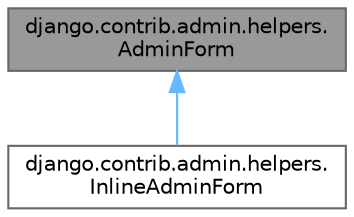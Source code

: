 digraph "django.contrib.admin.helpers.AdminForm"
{
 // LATEX_PDF_SIZE
  bgcolor="transparent";
  edge [fontname=Helvetica,fontsize=10,labelfontname=Helvetica,labelfontsize=10];
  node [fontname=Helvetica,fontsize=10,shape=box,height=0.2,width=0.4];
  Node1 [id="Node000001",label="django.contrib.admin.helpers.\lAdminForm",height=0.2,width=0.4,color="gray40", fillcolor="grey60", style="filled", fontcolor="black",tooltip=" "];
  Node1 -> Node2 [id="edge1_Node000001_Node000002",dir="back",color="steelblue1",style="solid",tooltip=" "];
  Node2 [id="Node000002",label="django.contrib.admin.helpers.\lInlineAdminForm",height=0.2,width=0.4,color="gray40", fillcolor="white", style="filled",URL="$classdjango_1_1contrib_1_1admin_1_1helpers_1_1_inline_admin_form.html",tooltip=" "];
}
